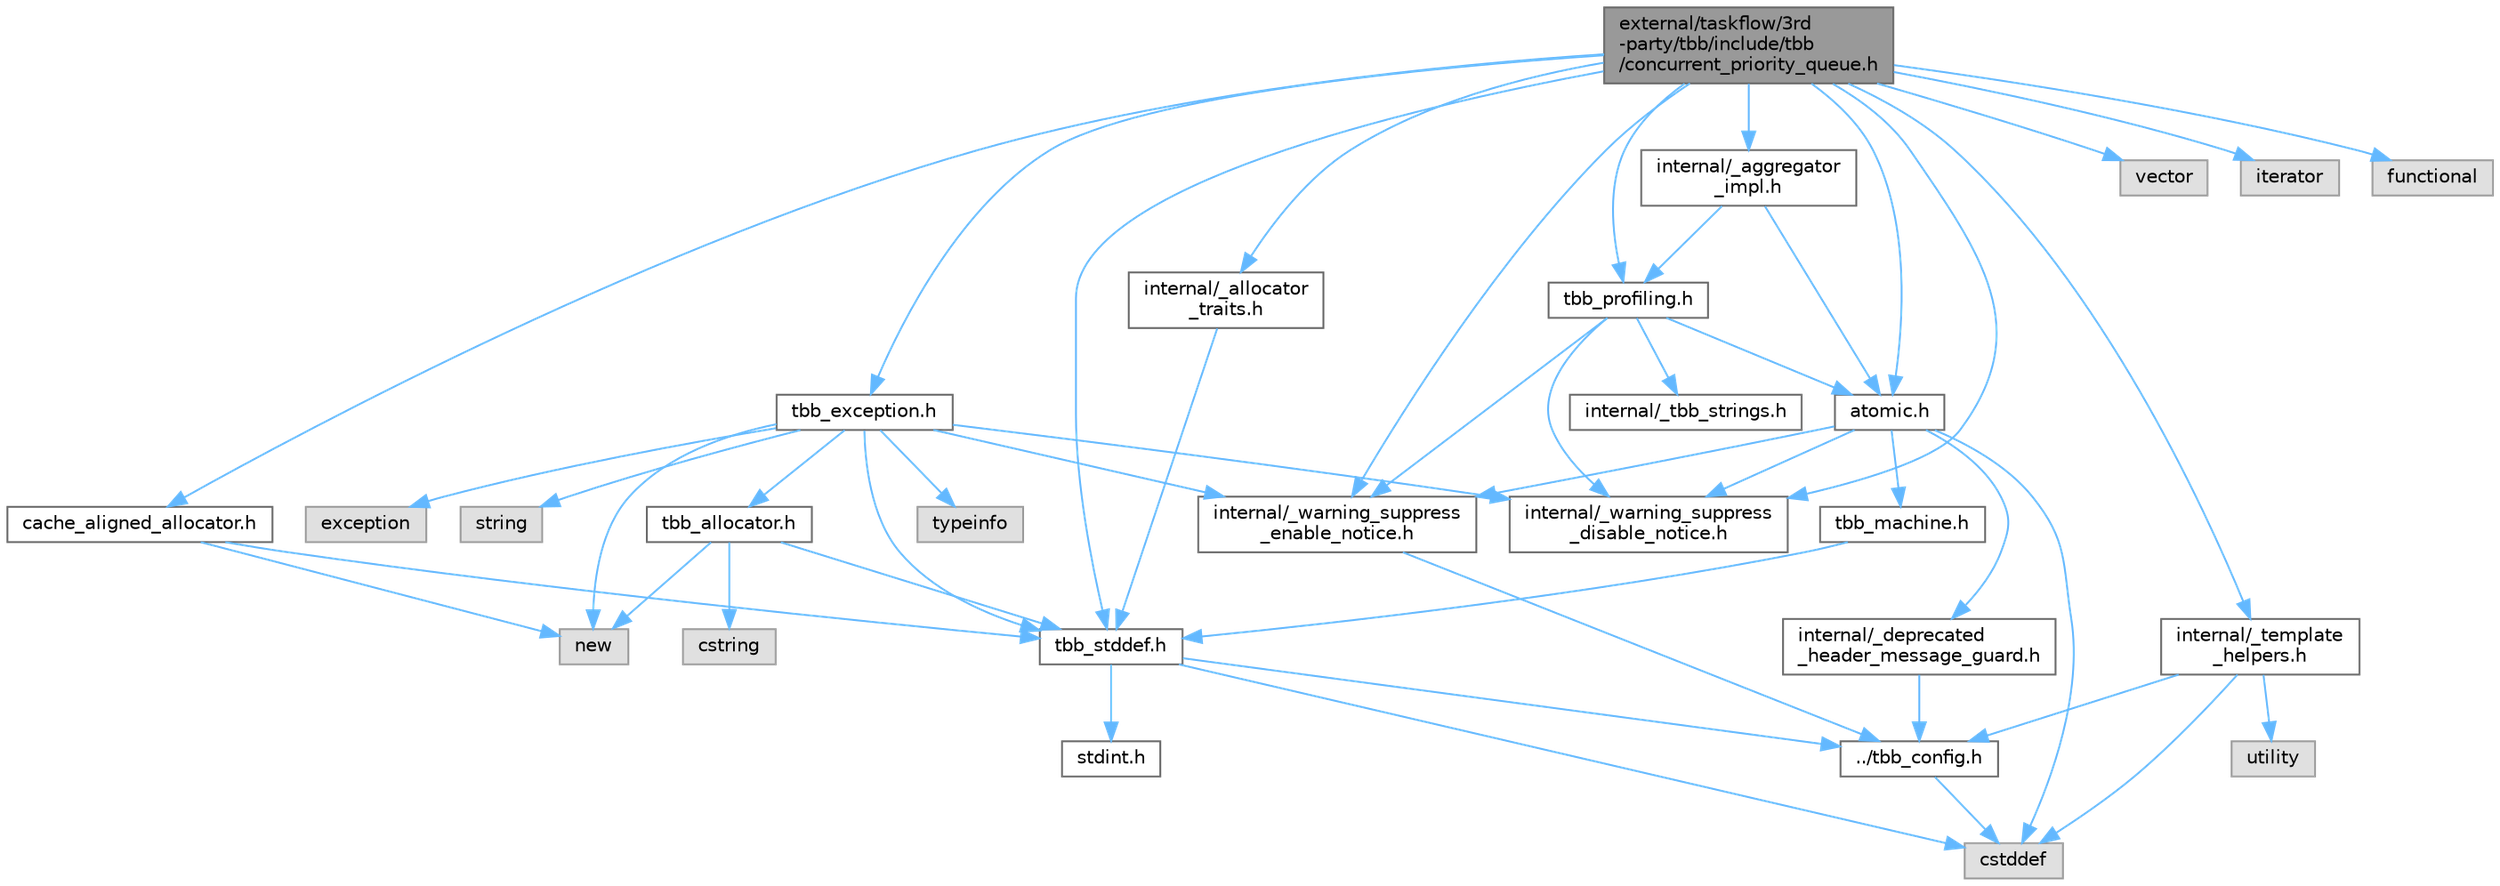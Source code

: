 digraph "external/taskflow/3rd-party/tbb/include/tbb/concurrent_priority_queue.h"
{
 // LATEX_PDF_SIZE
  bgcolor="transparent";
  edge [fontname=Helvetica,fontsize=10,labelfontname=Helvetica,labelfontsize=10];
  node [fontname=Helvetica,fontsize=10,shape=box,height=0.2,width=0.4];
  Node1 [id="Node000001",label="external/taskflow/3rd\l-party/tbb/include/tbb\l/concurrent_priority_queue.h",height=0.2,width=0.4,color="gray40", fillcolor="grey60", style="filled", fontcolor="black",tooltip=" "];
  Node1 -> Node2 [id="edge1_Node000001_Node000002",color="steelblue1",style="solid",tooltip=" "];
  Node2 [id="Node000002",label="internal/_warning_suppress\l_enable_notice.h",height=0.2,width=0.4,color="grey40", fillcolor="white", style="filled",URL="$__warning__suppress__enable__notice_8h.html",tooltip=" "];
  Node2 -> Node3 [id="edge2_Node000002_Node000003",color="steelblue1",style="solid",tooltip=" "];
  Node3 [id="Node000003",label="../tbb_config.h",height=0.2,width=0.4,color="grey40", fillcolor="white", style="filled",URL="$tbb__config_8h.html",tooltip=" "];
  Node3 -> Node4 [id="edge3_Node000003_Node000004",color="steelblue1",style="solid",tooltip=" "];
  Node4 [id="Node000004",label="cstddef",height=0.2,width=0.4,color="grey60", fillcolor="#E0E0E0", style="filled",tooltip=" "];
  Node1 -> Node5 [id="edge4_Node000001_Node000005",color="steelblue1",style="solid",tooltip=" "];
  Node5 [id="Node000005",label="atomic.h",height=0.2,width=0.4,color="grey40", fillcolor="white", style="filled",URL="$external_2taskflow_23rd-party_2tbb_2include_2tbb_2atomic_8h.html",tooltip=" "];
  Node5 -> Node6 [id="edge5_Node000005_Node000006",color="steelblue1",style="solid",tooltip=" "];
  Node6 [id="Node000006",label="internal/_deprecated\l_header_message_guard.h",height=0.2,width=0.4,color="grey40", fillcolor="white", style="filled",URL="$__deprecated__header__message__guard_8h.html",tooltip=" "];
  Node6 -> Node3 [id="edge6_Node000006_Node000003",color="steelblue1",style="solid",tooltip=" "];
  Node5 -> Node2 [id="edge7_Node000005_Node000002",color="steelblue1",style="solid",tooltip=" "];
  Node5 -> Node4 [id="edge8_Node000005_Node000004",color="steelblue1",style="solid",tooltip=" "];
  Node5 -> Node7 [id="edge9_Node000005_Node000007",color="steelblue1",style="solid",tooltip=" "];
  Node7 [id="Node000007",label="tbb_machine.h",height=0.2,width=0.4,color="grey40", fillcolor="white", style="filled",URL="$tbb__machine_8h.html",tooltip=" "];
  Node7 -> Node8 [id="edge10_Node000007_Node000008",color="steelblue1",style="solid",tooltip=" "];
  Node8 [id="Node000008",label="tbb_stddef.h",height=0.2,width=0.4,color="grey40", fillcolor="white", style="filled",URL="$tbb__stddef_8h.html",tooltip=" "];
  Node8 -> Node3 [id="edge11_Node000008_Node000003",color="steelblue1",style="solid",tooltip=" "];
  Node8 -> Node4 [id="edge12_Node000008_Node000004",color="steelblue1",style="solid",tooltip=" "];
  Node8 -> Node9 [id="edge13_Node000008_Node000009",color="steelblue1",style="solid",tooltip=" "];
  Node9 [id="Node000009",label="stdint.h",height=0.2,width=0.4,color="grey40", fillcolor="white", style="filled",URL="$stdint_8h.html",tooltip=" "];
  Node5 -> Node10 [id="edge14_Node000005_Node000010",color="steelblue1",style="solid",tooltip=" "];
  Node10 [id="Node000010",label="internal/_warning_suppress\l_disable_notice.h",height=0.2,width=0.4,color="grey40", fillcolor="white", style="filled",URL="$__warning__suppress__disable__notice_8h.html",tooltip=" "];
  Node1 -> Node11 [id="edge15_Node000001_Node000011",color="steelblue1",style="solid",tooltip=" "];
  Node11 [id="Node000011",label="cache_aligned_allocator.h",height=0.2,width=0.4,color="grey40", fillcolor="white", style="filled",URL="$cache__aligned__allocator_8h.html",tooltip=" "];
  Node11 -> Node12 [id="edge16_Node000011_Node000012",color="steelblue1",style="solid",tooltip=" "];
  Node12 [id="Node000012",label="new",height=0.2,width=0.4,color="grey60", fillcolor="#E0E0E0", style="filled",tooltip=" "];
  Node11 -> Node8 [id="edge17_Node000011_Node000008",color="steelblue1",style="solid",tooltip=" "];
  Node1 -> Node13 [id="edge18_Node000001_Node000013",color="steelblue1",style="solid",tooltip=" "];
  Node13 [id="Node000013",label="tbb_exception.h",height=0.2,width=0.4,color="grey40", fillcolor="white", style="filled",URL="$tbb__exception_8h.html",tooltip=" "];
  Node13 -> Node2 [id="edge19_Node000013_Node000002",color="steelblue1",style="solid",tooltip=" "];
  Node13 -> Node8 [id="edge20_Node000013_Node000008",color="steelblue1",style="solid",tooltip=" "];
  Node13 -> Node14 [id="edge21_Node000013_Node000014",color="steelblue1",style="solid",tooltip=" "];
  Node14 [id="Node000014",label="exception",height=0.2,width=0.4,color="grey60", fillcolor="#E0E0E0", style="filled",tooltip=" "];
  Node13 -> Node12 [id="edge22_Node000013_Node000012",color="steelblue1",style="solid",tooltip=" "];
  Node13 -> Node15 [id="edge23_Node000013_Node000015",color="steelblue1",style="solid",tooltip=" "];
  Node15 [id="Node000015",label="string",height=0.2,width=0.4,color="grey60", fillcolor="#E0E0E0", style="filled",tooltip=" "];
  Node13 -> Node16 [id="edge24_Node000013_Node000016",color="steelblue1",style="solid",tooltip=" "];
  Node16 [id="Node000016",label="tbb_allocator.h",height=0.2,width=0.4,color="grey40", fillcolor="white", style="filled",URL="$tbb__allocator_8h.html",tooltip=" "];
  Node16 -> Node8 [id="edge25_Node000016_Node000008",color="steelblue1",style="solid",tooltip=" "];
  Node16 -> Node12 [id="edge26_Node000016_Node000012",color="steelblue1",style="solid",tooltip=" "];
  Node16 -> Node17 [id="edge27_Node000016_Node000017",color="steelblue1",style="solid",tooltip=" "];
  Node17 [id="Node000017",label="cstring",height=0.2,width=0.4,color="grey60", fillcolor="#E0E0E0", style="filled",tooltip=" "];
  Node13 -> Node18 [id="edge28_Node000013_Node000018",color="steelblue1",style="solid",tooltip=" "];
  Node18 [id="Node000018",label="typeinfo",height=0.2,width=0.4,color="grey60", fillcolor="#E0E0E0", style="filled",tooltip=" "];
  Node13 -> Node10 [id="edge29_Node000013_Node000010",color="steelblue1",style="solid",tooltip=" "];
  Node1 -> Node8 [id="edge30_Node000001_Node000008",color="steelblue1",style="solid",tooltip=" "];
  Node1 -> Node19 [id="edge31_Node000001_Node000019",color="steelblue1",style="solid",tooltip=" "];
  Node19 [id="Node000019",label="tbb_profiling.h",height=0.2,width=0.4,color="grey40", fillcolor="white", style="filled",URL="$tbb__profiling_8h.html",tooltip=" "];
  Node19 -> Node2 [id="edge32_Node000019_Node000002",color="steelblue1",style="solid",tooltip=" "];
  Node19 -> Node20 [id="edge33_Node000019_Node000020",color="steelblue1",style="solid",tooltip=" "];
  Node20 [id="Node000020",label="internal/_tbb_strings.h",height=0.2,width=0.4,color="grey40", fillcolor="white", style="filled",URL="$__tbb__strings_8h.html",tooltip=" "];
  Node19 -> Node5 [id="edge34_Node000019_Node000005",color="steelblue1",style="solid",tooltip=" "];
  Node19 -> Node10 [id="edge35_Node000019_Node000010",color="steelblue1",style="solid",tooltip=" "];
  Node1 -> Node21 [id="edge36_Node000001_Node000021",color="steelblue1",style="solid",tooltip=" "];
  Node21 [id="Node000021",label="internal/_aggregator\l_impl.h",height=0.2,width=0.4,color="grey40", fillcolor="white", style="filled",URL="$__aggregator__impl_8h.html",tooltip=" "];
  Node21 -> Node5 [id="edge37_Node000021_Node000005",color="steelblue1",style="solid",tooltip=" "];
  Node21 -> Node19 [id="edge38_Node000021_Node000019",color="steelblue1",style="solid",tooltip=" "];
  Node1 -> Node22 [id="edge39_Node000001_Node000022",color="steelblue1",style="solid",tooltip=" "];
  Node22 [id="Node000022",label="internal/_template\l_helpers.h",height=0.2,width=0.4,color="grey40", fillcolor="white", style="filled",URL="$__template__helpers_8h.html",tooltip=" "];
  Node22 -> Node23 [id="edge40_Node000022_Node000023",color="steelblue1",style="solid",tooltip=" "];
  Node23 [id="Node000023",label="utility",height=0.2,width=0.4,color="grey60", fillcolor="#E0E0E0", style="filled",tooltip=" "];
  Node22 -> Node4 [id="edge41_Node000022_Node000004",color="steelblue1",style="solid",tooltip=" "];
  Node22 -> Node3 [id="edge42_Node000022_Node000003",color="steelblue1",style="solid",tooltip=" "];
  Node1 -> Node24 [id="edge43_Node000001_Node000024",color="steelblue1",style="solid",tooltip=" "];
  Node24 [id="Node000024",label="internal/_allocator\l_traits.h",height=0.2,width=0.4,color="grey40", fillcolor="white", style="filled",URL="$__allocator__traits_8h.html",tooltip=" "];
  Node24 -> Node8 [id="edge44_Node000024_Node000008",color="steelblue1",style="solid",tooltip=" "];
  Node1 -> Node25 [id="edge45_Node000001_Node000025",color="steelblue1",style="solid",tooltip=" "];
  Node25 [id="Node000025",label="vector",height=0.2,width=0.4,color="grey60", fillcolor="#E0E0E0", style="filled",tooltip=" "];
  Node1 -> Node26 [id="edge46_Node000001_Node000026",color="steelblue1",style="solid",tooltip=" "];
  Node26 [id="Node000026",label="iterator",height=0.2,width=0.4,color="grey60", fillcolor="#E0E0E0", style="filled",tooltip=" "];
  Node1 -> Node27 [id="edge47_Node000001_Node000027",color="steelblue1",style="solid",tooltip=" "];
  Node27 [id="Node000027",label="functional",height=0.2,width=0.4,color="grey60", fillcolor="#E0E0E0", style="filled",tooltip=" "];
  Node1 -> Node10 [id="edge48_Node000001_Node000010",color="steelblue1",style="solid",tooltip=" "];
}
